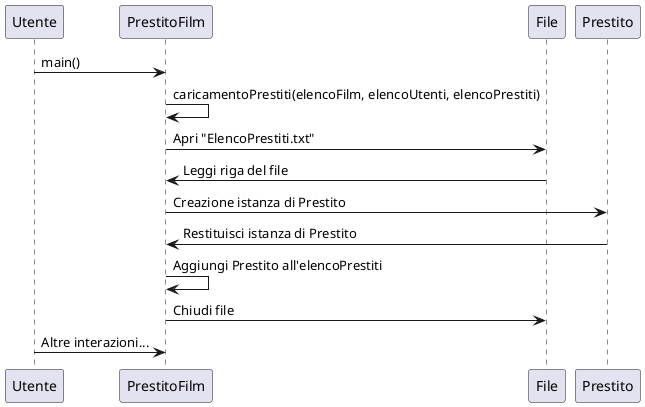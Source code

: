 @startuml caricamentoPrestiti
Utente->PrestitoFilm: main()
PrestitoFilm->PrestitoFilm: caricamentoPrestiti(elencoFilm, elencoUtenti, elencoPrestiti)
PrestitoFilm->File: Apri "ElencoPrestiti.txt"
File->PrestitoFilm: Leggi riga del file
PrestitoFilm->Prestito: Creazione istanza di Prestito
Prestito->PrestitoFilm: Restituisci istanza di Prestito
PrestitoFilm->PrestitoFilm: Aggiungi Prestito all'elencoPrestiti
PrestitoFilm->File: Chiudi file
Utente->PrestitoFilm: Altre interazioni...
@enduml
